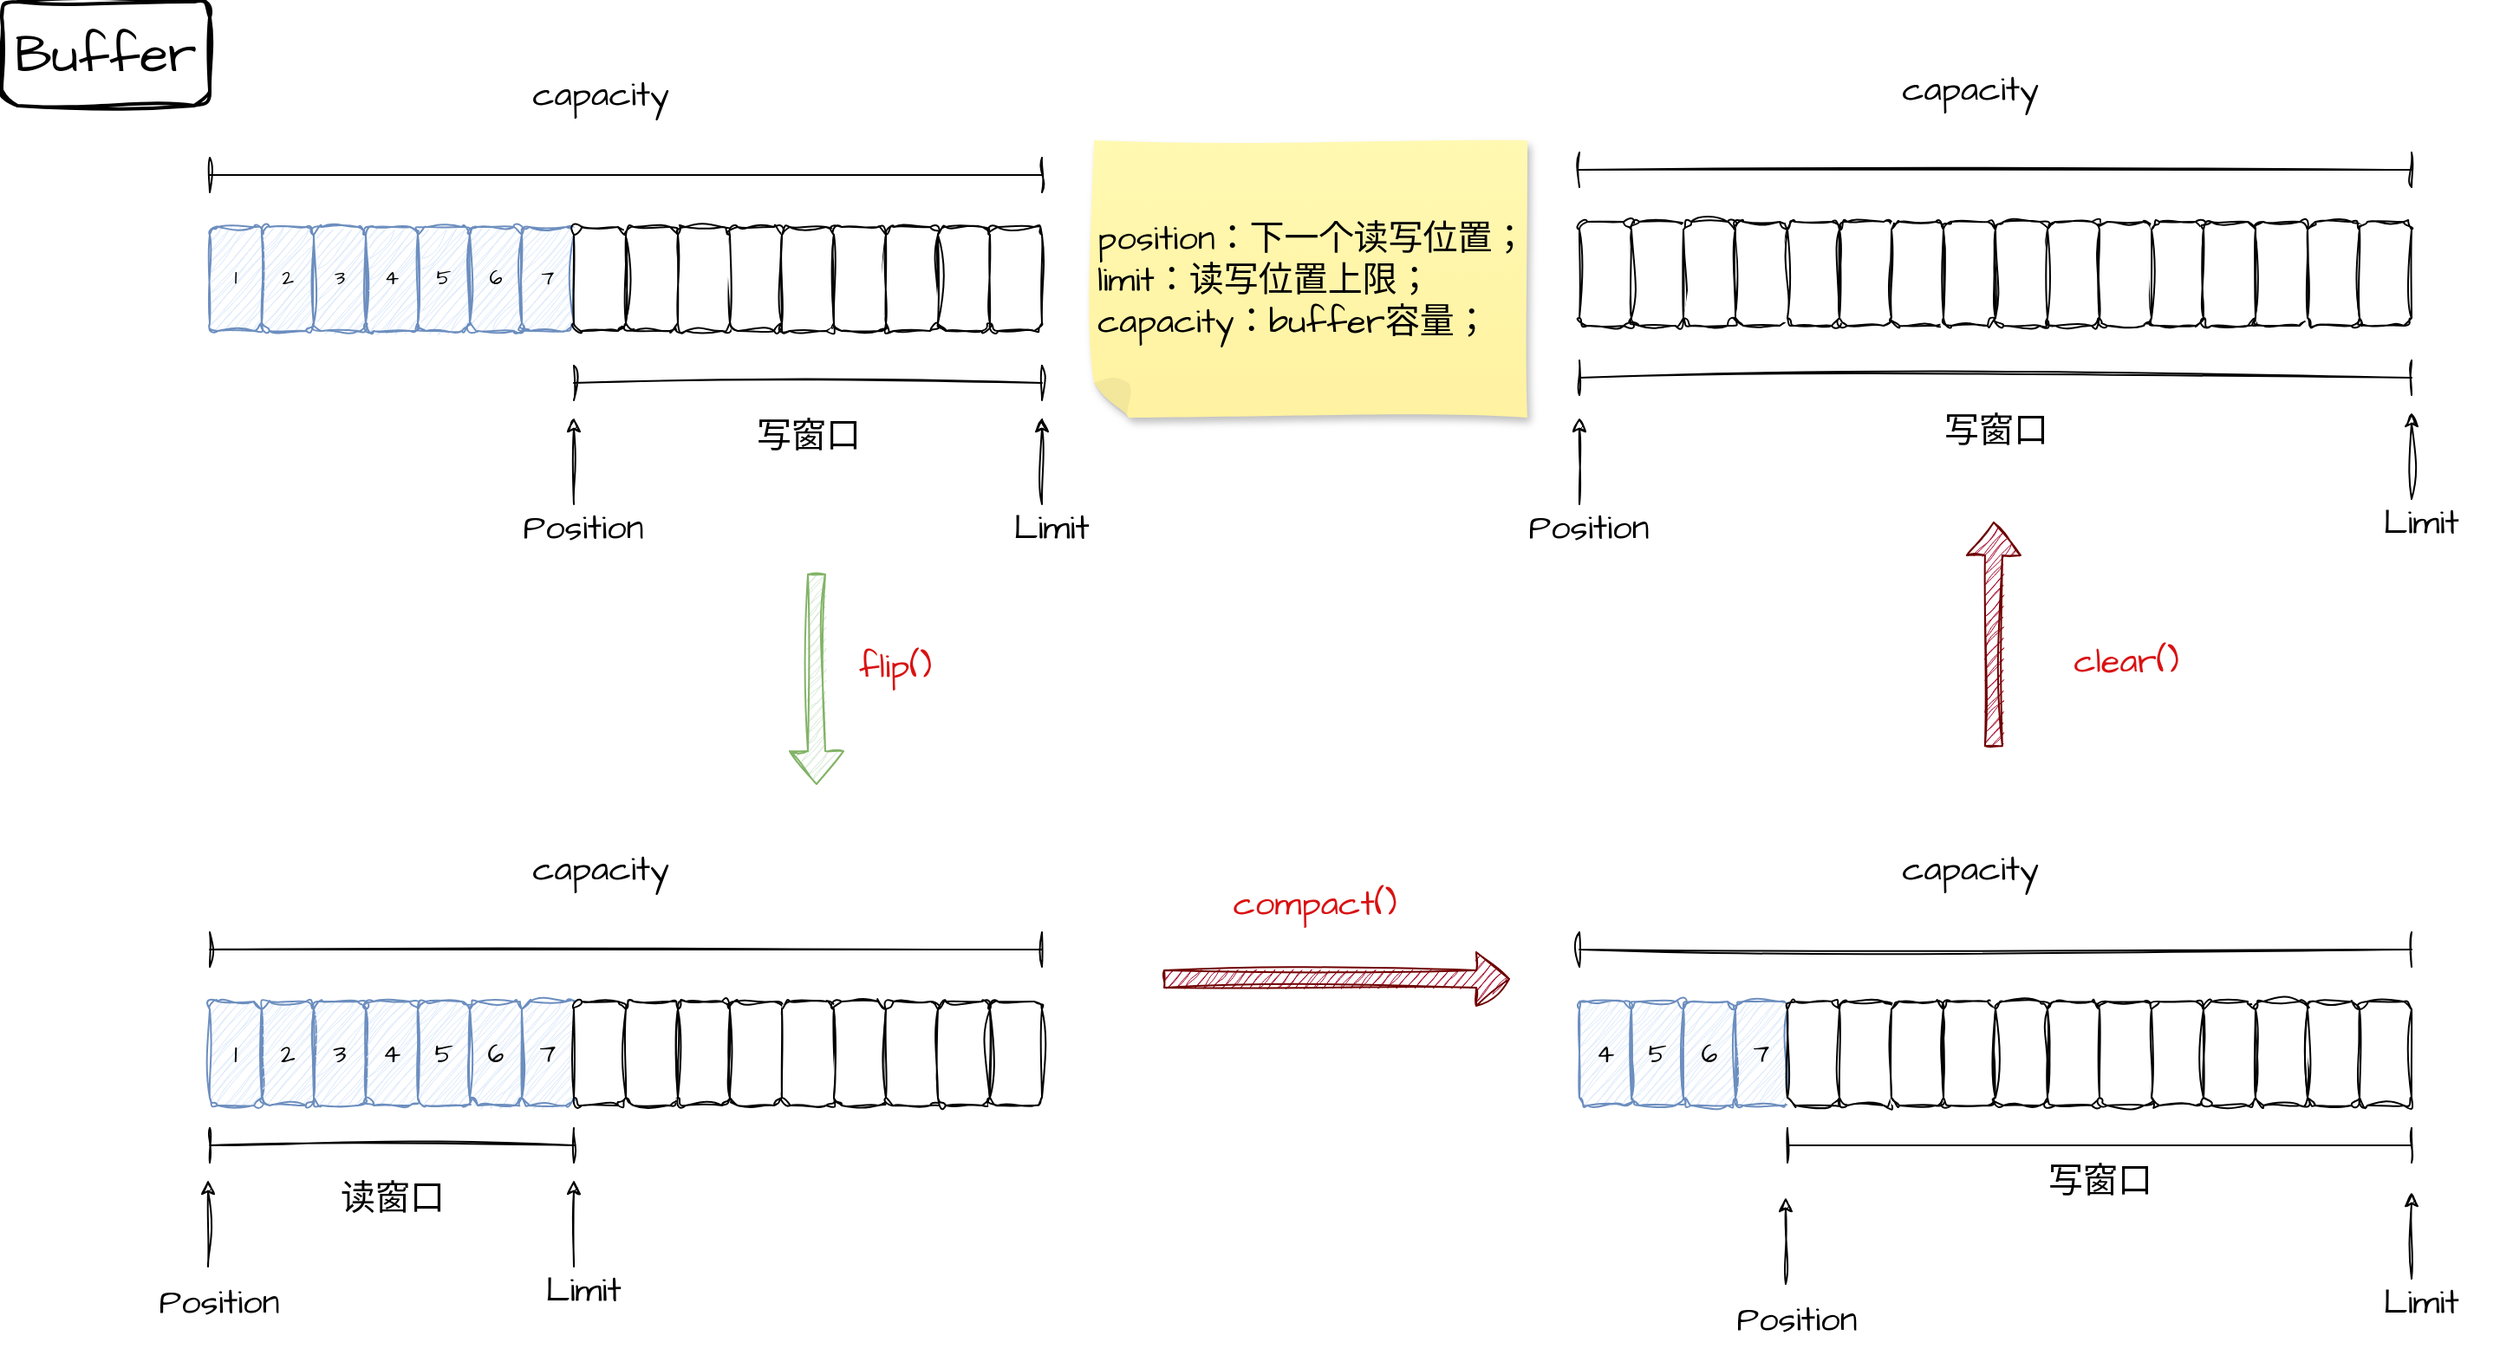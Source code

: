 <mxfile version="27.0.6">
  <diagram name="NIO" id="hX4jP7OQeTvtpRKGKHou">
    <mxGraphModel dx="1553" dy="812" grid="1" gridSize="10" guides="1" tooltips="1" connect="1" arrows="1" fold="1" page="1" pageScale="1" pageWidth="827" pageHeight="1169" math="0" shadow="0">
      <root>
        <mxCell id="0" />
        <mxCell id="1" parent="0" />
        <mxCell id="yHCWqc4DaBY5xj_Iv7wU-91" value="" style="group;fontSize=15;" vertex="1" connectable="0" parent="1">
          <mxGeometry x="90" y="490" width="520" height="290" as="geometry" />
        </mxCell>
        <mxCell id="yHCWqc4DaBY5xj_Iv7wU-63" value="" style="group" vertex="1" connectable="0" parent="yHCWqc4DaBY5xj_Iv7wU-91">
          <mxGeometry x="40" width="480" height="157" as="geometry" />
        </mxCell>
        <mxCell id="yHCWqc4DaBY5xj_Iv7wU-64" value="1" style="rounded=1;whiteSpace=wrap;html=1;sketch=1;hachureGap=4;jiggle=2;curveFitting=1;fontFamily=Architects Daughter;fontSource=https%3A%2F%2Ffonts.googleapis.com%2Fcss%3Ffamily%3DArchitects%2BDaughter;fillColor=#dae8fc;strokeColor=#6c8ebf;fontSize=15;" vertex="1" parent="yHCWqc4DaBY5xj_Iv7wU-63">
          <mxGeometry y="97" width="30" height="60" as="geometry" />
        </mxCell>
        <mxCell id="yHCWqc4DaBY5xj_Iv7wU-65" value="2" style="rounded=1;whiteSpace=wrap;html=1;sketch=1;hachureGap=4;jiggle=2;curveFitting=1;fontFamily=Architects Daughter;fontSource=https%3A%2F%2Ffonts.googleapis.com%2Fcss%3Ffamily%3DArchitects%2BDaughter;fillColor=#dae8fc;strokeColor=#6c8ebf;fontSize=15;" vertex="1" parent="yHCWqc4DaBY5xj_Iv7wU-63">
          <mxGeometry x="30" y="97" width="30" height="60" as="geometry" />
        </mxCell>
        <mxCell id="yHCWqc4DaBY5xj_Iv7wU-66" value="3" style="rounded=1;whiteSpace=wrap;html=1;sketch=1;hachureGap=4;jiggle=2;curveFitting=1;fontFamily=Architects Daughter;fontSource=https%3A%2F%2Ffonts.googleapis.com%2Fcss%3Ffamily%3DArchitects%2BDaughter;fillColor=#dae8fc;strokeColor=#6c8ebf;fontSize=15;" vertex="1" parent="yHCWqc4DaBY5xj_Iv7wU-63">
          <mxGeometry x="60" y="97" width="30" height="60" as="geometry" />
        </mxCell>
        <mxCell id="yHCWqc4DaBY5xj_Iv7wU-67" value="4" style="rounded=1;whiteSpace=wrap;html=1;sketch=1;hachureGap=4;jiggle=2;curveFitting=1;fontFamily=Architects Daughter;fontSource=https%3A%2F%2Ffonts.googleapis.com%2Fcss%3Ffamily%3DArchitects%2BDaughter;fillColor=#dae8fc;strokeColor=#6c8ebf;fontSize=15;" vertex="1" parent="yHCWqc4DaBY5xj_Iv7wU-63">
          <mxGeometry x="90" y="97" width="30" height="60" as="geometry" />
        </mxCell>
        <mxCell id="yHCWqc4DaBY5xj_Iv7wU-68" value="5" style="rounded=1;whiteSpace=wrap;html=1;sketch=1;hachureGap=4;jiggle=2;curveFitting=1;fontFamily=Architects Daughter;fontSource=https%3A%2F%2Ffonts.googleapis.com%2Fcss%3Ffamily%3DArchitects%2BDaughter;fillColor=#dae8fc;strokeColor=#6c8ebf;fontSize=15;" vertex="1" parent="yHCWqc4DaBY5xj_Iv7wU-63">
          <mxGeometry x="120" y="97" width="30" height="60" as="geometry" />
        </mxCell>
        <mxCell id="yHCWqc4DaBY5xj_Iv7wU-69" value="6" style="rounded=1;whiteSpace=wrap;html=1;sketch=1;hachureGap=4;jiggle=2;curveFitting=1;fontFamily=Architects Daughter;fontSource=https%3A%2F%2Ffonts.googleapis.com%2Fcss%3Ffamily%3DArchitects%2BDaughter;fillColor=#dae8fc;strokeColor=#6c8ebf;fontSize=15;" vertex="1" parent="yHCWqc4DaBY5xj_Iv7wU-63">
          <mxGeometry x="150" y="97" width="30" height="60" as="geometry" />
        </mxCell>
        <mxCell id="yHCWqc4DaBY5xj_Iv7wU-70" value="7" style="rounded=1;whiteSpace=wrap;html=1;sketch=1;hachureGap=4;jiggle=2;curveFitting=1;fontFamily=Architects Daughter;fontSource=https%3A%2F%2Ffonts.googleapis.com%2Fcss%3Ffamily%3DArchitects%2BDaughter;fillColor=#dae8fc;strokeColor=#6c8ebf;fontSize=15;" vertex="1" parent="yHCWqc4DaBY5xj_Iv7wU-63">
          <mxGeometry x="180" y="97" width="30" height="60" as="geometry" />
        </mxCell>
        <mxCell id="yHCWqc4DaBY5xj_Iv7wU-71" value="" style="rounded=1;whiteSpace=wrap;html=1;sketch=1;hachureGap=4;jiggle=2;curveFitting=1;fontFamily=Architects Daughter;fontSource=https%3A%2F%2Ffonts.googleapis.com%2Fcss%3Ffamily%3DArchitects%2BDaughter;fontSize=15;" vertex="1" parent="yHCWqc4DaBY5xj_Iv7wU-63">
          <mxGeometry x="210" y="97" width="30" height="60" as="geometry" />
        </mxCell>
        <mxCell id="yHCWqc4DaBY5xj_Iv7wU-72" value="" style="rounded=1;whiteSpace=wrap;html=1;sketch=1;hachureGap=4;jiggle=2;curveFitting=1;fontFamily=Architects Daughter;fontSource=https%3A%2F%2Ffonts.googleapis.com%2Fcss%3Ffamily%3DArchitects%2BDaughter;fontSize=15;" vertex="1" parent="yHCWqc4DaBY5xj_Iv7wU-63">
          <mxGeometry x="240" y="97" width="30" height="60" as="geometry" />
        </mxCell>
        <mxCell id="yHCWqc4DaBY5xj_Iv7wU-73" value="" style="rounded=1;whiteSpace=wrap;html=1;sketch=1;hachureGap=4;jiggle=2;curveFitting=1;fontFamily=Architects Daughter;fontSource=https%3A%2F%2Ffonts.googleapis.com%2Fcss%3Ffamily%3DArchitects%2BDaughter;fontSize=15;" vertex="1" parent="yHCWqc4DaBY5xj_Iv7wU-63">
          <mxGeometry x="270" y="97" width="30" height="60" as="geometry" />
        </mxCell>
        <mxCell id="yHCWqc4DaBY5xj_Iv7wU-74" value="" style="rounded=1;whiteSpace=wrap;html=1;sketch=1;hachureGap=4;jiggle=2;curveFitting=1;fontFamily=Architects Daughter;fontSource=https%3A%2F%2Ffonts.googleapis.com%2Fcss%3Ffamily%3DArchitects%2BDaughter;fontSize=15;" vertex="1" parent="yHCWqc4DaBY5xj_Iv7wU-63">
          <mxGeometry x="300" y="97" width="30" height="60" as="geometry" />
        </mxCell>
        <mxCell id="yHCWqc4DaBY5xj_Iv7wU-75" value="" style="rounded=1;whiteSpace=wrap;html=1;sketch=1;hachureGap=4;jiggle=2;curveFitting=1;fontFamily=Architects Daughter;fontSource=https%3A%2F%2Ffonts.googleapis.com%2Fcss%3Ffamily%3DArchitects%2BDaughter;fontSize=15;" vertex="1" parent="yHCWqc4DaBY5xj_Iv7wU-63">
          <mxGeometry x="330" y="97" width="30" height="60" as="geometry" />
        </mxCell>
        <mxCell id="yHCWqc4DaBY5xj_Iv7wU-76" value="" style="rounded=1;whiteSpace=wrap;html=1;sketch=1;hachureGap=4;jiggle=2;curveFitting=1;fontFamily=Architects Daughter;fontSource=https%3A%2F%2Ffonts.googleapis.com%2Fcss%3Ffamily%3DArchitects%2BDaughter;fontSize=15;" vertex="1" parent="yHCWqc4DaBY5xj_Iv7wU-63">
          <mxGeometry x="360" y="97" width="30" height="60" as="geometry" />
        </mxCell>
        <mxCell id="yHCWqc4DaBY5xj_Iv7wU-77" value="" style="rounded=1;whiteSpace=wrap;html=1;sketch=1;hachureGap=4;jiggle=2;curveFitting=1;fontFamily=Architects Daughter;fontSource=https%3A%2F%2Ffonts.googleapis.com%2Fcss%3Ffamily%3DArchitects%2BDaughter;fontSize=15;" vertex="1" parent="yHCWqc4DaBY5xj_Iv7wU-63">
          <mxGeometry x="390" y="97" width="30" height="60" as="geometry" />
        </mxCell>
        <mxCell id="yHCWqc4DaBY5xj_Iv7wU-78" value="" style="rounded=1;whiteSpace=wrap;html=1;sketch=1;hachureGap=4;jiggle=2;curveFitting=1;fontFamily=Architects Daughter;fontSource=https%3A%2F%2Ffonts.googleapis.com%2Fcss%3Ffamily%3DArchitects%2BDaughter;fontSize=15;" vertex="1" parent="yHCWqc4DaBY5xj_Iv7wU-63">
          <mxGeometry x="420" y="97" width="30" height="60" as="geometry" />
        </mxCell>
        <mxCell id="yHCWqc4DaBY5xj_Iv7wU-79" value="" style="rounded=1;whiteSpace=wrap;html=1;sketch=1;hachureGap=4;jiggle=2;curveFitting=1;fontFamily=Architects Daughter;fontSource=https%3A%2F%2Ffonts.googleapis.com%2Fcss%3Ffamily%3DArchitects%2BDaughter;fontSize=15;" vertex="1" parent="yHCWqc4DaBY5xj_Iv7wU-63">
          <mxGeometry x="450" y="97" width="30" height="60" as="geometry" />
        </mxCell>
        <mxCell id="yHCWqc4DaBY5xj_Iv7wU-80" value="" style="shape=crossbar;whiteSpace=wrap;html=1;rounded=1;sketch=1;hachureGap=4;jiggle=2;curveFitting=1;fontFamily=Architects Daughter;fontSource=https%3A%2F%2Ffonts.googleapis.com%2Fcss%3Ffamily%3DArchitects%2BDaughter;" vertex="1" parent="yHCWqc4DaBY5xj_Iv7wU-63">
          <mxGeometry y="57" width="480" height="20" as="geometry" />
        </mxCell>
        <mxCell id="yHCWqc4DaBY5xj_Iv7wU-81" value="capacity" style="text;html=1;align=center;verticalAlign=middle;resizable=0;points=[];autosize=1;strokeColor=none;fillColor=none;fontFamily=Architects Daughter;fontSource=https%3A%2F%2Ffonts.googleapis.com%2Fcss%3Ffamily%3DArchitects%2BDaughter;fontSize=20;" vertex="1" parent="yHCWqc4DaBY5xj_Iv7wU-63">
          <mxGeometry x="175" width="100" height="40" as="geometry" />
        </mxCell>
        <mxCell id="yHCWqc4DaBY5xj_Iv7wU-82" value="" style="shape=crossbar;whiteSpace=wrap;html=1;rounded=1;sketch=1;hachureGap=4;jiggle=2;curveFitting=1;fontFamily=Architects Daughter;fontSource=https%3A%2F%2Ffonts.googleapis.com%2Fcss%3Ffamily%3DArchitects%2BDaughter;" vertex="1" parent="yHCWqc4DaBY5xj_Iv7wU-91">
          <mxGeometry x="40" y="170" width="210" height="20" as="geometry" />
        </mxCell>
        <mxCell id="yHCWqc4DaBY5xj_Iv7wU-83" value="读窗口" style="text;html=1;align=center;verticalAlign=middle;resizable=0;points=[];autosize=1;strokeColor=none;fillColor=none;fontFamily=Architects Daughter;fontSource=https%3A%2F%2Ffonts.googleapis.com%2Fcss%3Ffamily%3DArchitects%2BDaughter;fontSize=20;" vertex="1" parent="yHCWqc4DaBY5xj_Iv7wU-91">
          <mxGeometry x="105" y="190" width="80" height="40" as="geometry" />
        </mxCell>
        <mxCell id="yHCWqc4DaBY5xj_Iv7wU-87" value="" style="group;fontSize=20;" vertex="1" connectable="0" parent="yHCWqc4DaBY5xj_Iv7wU-91">
          <mxGeometry x="210" y="200" width="90" height="83" as="geometry" />
        </mxCell>
        <mxCell id="yHCWqc4DaBY5xj_Iv7wU-90" value="" style="group" vertex="1" connectable="0" parent="yHCWqc4DaBY5xj_Iv7wU-87">
          <mxGeometry x="10" width="70" height="83" as="geometry" />
        </mxCell>
        <mxCell id="yHCWqc4DaBY5xj_Iv7wU-88" value="" style="edgeStyle=none;orthogonalLoop=1;jettySize=auto;html=1;rounded=0;sketch=1;hachureGap=4;jiggle=2;curveFitting=1;fontFamily=Architects Daughter;fontSource=https%3A%2F%2Ffonts.googleapis.com%2Fcss%3Ffamily%3DArchitects%2BDaughter;" edge="1" parent="yHCWqc4DaBY5xj_Iv7wU-90">
          <mxGeometry width="80" relative="1" as="geometry">
            <mxPoint x="30" y="50" as="sourcePoint" />
            <mxPoint x="30" as="targetPoint" />
            <Array as="points" />
          </mxGeometry>
        </mxCell>
        <mxCell id="yHCWqc4DaBY5xj_Iv7wU-89" value="Limit" style="text;html=1;align=center;verticalAlign=middle;resizable=0;points=[];autosize=1;strokeColor=none;fillColor=none;fontFamily=Architects Daughter;fontSource=https%3A%2F%2Ffonts.googleapis.com%2Fcss%3Ffamily%3DArchitects%2BDaughter;fontSize=20;" vertex="1" parent="yHCWqc4DaBY5xj_Iv7wU-90">
          <mxGeometry y="43" width="70" height="40" as="geometry" />
        </mxCell>
        <mxCell id="yHCWqc4DaBY5xj_Iv7wU-85" value="" style="edgeStyle=none;orthogonalLoop=1;jettySize=auto;html=1;rounded=0;sketch=1;hachureGap=4;jiggle=2;curveFitting=1;fontFamily=Architects Daughter;fontSource=https%3A%2F%2Ffonts.googleapis.com%2Fcss%3Ffamily%3DArchitects%2BDaughter;" edge="1" parent="yHCWqc4DaBY5xj_Iv7wU-91">
          <mxGeometry width="80" relative="1" as="geometry">
            <mxPoint x="39" y="250" as="sourcePoint" />
            <mxPoint x="39" y="200" as="targetPoint" />
            <Array as="points" />
          </mxGeometry>
        </mxCell>
        <mxCell id="yHCWqc4DaBY5xj_Iv7wU-86" value="Position" style="text;html=1;align=center;verticalAlign=middle;resizable=0;points=[];autosize=1;strokeColor=none;fillColor=none;fontFamily=Architects Daughter;fontSource=https%3A%2F%2Ffonts.googleapis.com%2Fcss%3Ffamily%3DArchitects%2BDaughter;fontSize=20;" vertex="1" parent="yHCWqc4DaBY5xj_Iv7wU-91">
          <mxGeometry y="250" width="90" height="40" as="geometry" />
        </mxCell>
        <mxCell id="yHCWqc4DaBY5xj_Iv7wU-92" value="" style="group" vertex="1" connectable="0" parent="1">
          <mxGeometry x="130" y="43" width="530" height="290" as="geometry" />
        </mxCell>
        <mxCell id="yHCWqc4DaBY5xj_Iv7wU-19" value="" style="group" vertex="1" connectable="0" parent="yHCWqc4DaBY5xj_Iv7wU-92">
          <mxGeometry width="480" height="157" as="geometry" />
        </mxCell>
        <mxCell id="yHCWqc4DaBY5xj_Iv7wU-1" value="1" style="rounded=1;whiteSpace=wrap;html=1;sketch=1;hachureGap=4;jiggle=2;curveFitting=1;fontFamily=Architects Daughter;fontSource=https%3A%2F%2Ffonts.googleapis.com%2Fcss%3Ffamily%3DArchitects%2BDaughter;fillColor=#dae8fc;strokeColor=#6c8ebf;" vertex="1" parent="yHCWqc4DaBY5xj_Iv7wU-19">
          <mxGeometry y="97" width="30" height="60" as="geometry" />
        </mxCell>
        <mxCell id="yHCWqc4DaBY5xj_Iv7wU-2" value="2" style="rounded=1;whiteSpace=wrap;html=1;sketch=1;hachureGap=4;jiggle=2;curveFitting=1;fontFamily=Architects Daughter;fontSource=https%3A%2F%2Ffonts.googleapis.com%2Fcss%3Ffamily%3DArchitects%2BDaughter;fillColor=#dae8fc;strokeColor=#6c8ebf;" vertex="1" parent="yHCWqc4DaBY5xj_Iv7wU-19">
          <mxGeometry x="30" y="97" width="30" height="60" as="geometry" />
        </mxCell>
        <mxCell id="yHCWqc4DaBY5xj_Iv7wU-3" value="3" style="rounded=1;whiteSpace=wrap;html=1;sketch=1;hachureGap=4;jiggle=2;curveFitting=1;fontFamily=Architects Daughter;fontSource=https%3A%2F%2Ffonts.googleapis.com%2Fcss%3Ffamily%3DArchitects%2BDaughter;fillColor=#dae8fc;strokeColor=#6c8ebf;" vertex="1" parent="yHCWqc4DaBY5xj_Iv7wU-19">
          <mxGeometry x="60" y="97" width="30" height="60" as="geometry" />
        </mxCell>
        <mxCell id="yHCWqc4DaBY5xj_Iv7wU-4" value="4" style="rounded=1;whiteSpace=wrap;html=1;sketch=1;hachureGap=4;jiggle=2;curveFitting=1;fontFamily=Architects Daughter;fontSource=https%3A%2F%2Ffonts.googleapis.com%2Fcss%3Ffamily%3DArchitects%2BDaughter;fillColor=#dae8fc;strokeColor=#6c8ebf;" vertex="1" parent="yHCWqc4DaBY5xj_Iv7wU-19">
          <mxGeometry x="90" y="97" width="30" height="60" as="geometry" />
        </mxCell>
        <mxCell id="yHCWqc4DaBY5xj_Iv7wU-5" value="5" style="rounded=1;whiteSpace=wrap;html=1;sketch=1;hachureGap=4;jiggle=2;curveFitting=1;fontFamily=Architects Daughter;fontSource=https%3A%2F%2Ffonts.googleapis.com%2Fcss%3Ffamily%3DArchitects%2BDaughter;fillColor=#dae8fc;strokeColor=#6c8ebf;" vertex="1" parent="yHCWqc4DaBY5xj_Iv7wU-19">
          <mxGeometry x="120" y="97" width="30" height="60" as="geometry" />
        </mxCell>
        <mxCell id="yHCWqc4DaBY5xj_Iv7wU-6" value="6" style="rounded=1;whiteSpace=wrap;html=1;sketch=1;hachureGap=4;jiggle=2;curveFitting=1;fontFamily=Architects Daughter;fontSource=https%3A%2F%2Ffonts.googleapis.com%2Fcss%3Ffamily%3DArchitects%2BDaughter;fillColor=#dae8fc;strokeColor=#6c8ebf;" vertex="1" parent="yHCWqc4DaBY5xj_Iv7wU-19">
          <mxGeometry x="150" y="97" width="30" height="60" as="geometry" />
        </mxCell>
        <mxCell id="yHCWqc4DaBY5xj_Iv7wU-7" value="7" style="rounded=1;whiteSpace=wrap;html=1;sketch=1;hachureGap=4;jiggle=2;curveFitting=1;fontFamily=Architects Daughter;fontSource=https%3A%2F%2Ffonts.googleapis.com%2Fcss%3Ffamily%3DArchitects%2BDaughter;fillColor=#dae8fc;strokeColor=#6c8ebf;" vertex="1" parent="yHCWqc4DaBY5xj_Iv7wU-19">
          <mxGeometry x="180" y="97" width="30" height="60" as="geometry" />
        </mxCell>
        <mxCell id="yHCWqc4DaBY5xj_Iv7wU-8" value="" style="rounded=1;whiteSpace=wrap;html=1;sketch=1;hachureGap=4;jiggle=2;curveFitting=1;fontFamily=Architects Daughter;fontSource=https%3A%2F%2Ffonts.googleapis.com%2Fcss%3Ffamily%3DArchitects%2BDaughter;" vertex="1" parent="yHCWqc4DaBY5xj_Iv7wU-19">
          <mxGeometry x="210" y="97" width="30" height="60" as="geometry" />
        </mxCell>
        <mxCell id="yHCWqc4DaBY5xj_Iv7wU-9" value="" style="rounded=1;whiteSpace=wrap;html=1;sketch=1;hachureGap=4;jiggle=2;curveFitting=1;fontFamily=Architects Daughter;fontSource=https%3A%2F%2Ffonts.googleapis.com%2Fcss%3Ffamily%3DArchitects%2BDaughter;" vertex="1" parent="yHCWqc4DaBY5xj_Iv7wU-19">
          <mxGeometry x="240" y="97" width="30" height="60" as="geometry" />
        </mxCell>
        <mxCell id="yHCWqc4DaBY5xj_Iv7wU-10" value="" style="rounded=1;whiteSpace=wrap;html=1;sketch=1;hachureGap=4;jiggle=2;curveFitting=1;fontFamily=Architects Daughter;fontSource=https%3A%2F%2Ffonts.googleapis.com%2Fcss%3Ffamily%3DArchitects%2BDaughter;" vertex="1" parent="yHCWqc4DaBY5xj_Iv7wU-19">
          <mxGeometry x="270" y="97" width="30" height="60" as="geometry" />
        </mxCell>
        <mxCell id="yHCWqc4DaBY5xj_Iv7wU-11" value="" style="rounded=1;whiteSpace=wrap;html=1;sketch=1;hachureGap=4;jiggle=2;curveFitting=1;fontFamily=Architects Daughter;fontSource=https%3A%2F%2Ffonts.googleapis.com%2Fcss%3Ffamily%3DArchitects%2BDaughter;" vertex="1" parent="yHCWqc4DaBY5xj_Iv7wU-19">
          <mxGeometry x="300" y="97" width="30" height="60" as="geometry" />
        </mxCell>
        <mxCell id="yHCWqc4DaBY5xj_Iv7wU-12" value="" style="rounded=1;whiteSpace=wrap;html=1;sketch=1;hachureGap=4;jiggle=2;curveFitting=1;fontFamily=Architects Daughter;fontSource=https%3A%2F%2Ffonts.googleapis.com%2Fcss%3Ffamily%3DArchitects%2BDaughter;" vertex="1" parent="yHCWqc4DaBY5xj_Iv7wU-19">
          <mxGeometry x="330" y="97" width="30" height="60" as="geometry" />
        </mxCell>
        <mxCell id="yHCWqc4DaBY5xj_Iv7wU-13" value="" style="rounded=1;whiteSpace=wrap;html=1;sketch=1;hachureGap=4;jiggle=2;curveFitting=1;fontFamily=Architects Daughter;fontSource=https%3A%2F%2Ffonts.googleapis.com%2Fcss%3Ffamily%3DArchitects%2BDaughter;" vertex="1" parent="yHCWqc4DaBY5xj_Iv7wU-19">
          <mxGeometry x="360" y="97" width="30" height="60" as="geometry" />
        </mxCell>
        <mxCell id="yHCWqc4DaBY5xj_Iv7wU-14" value="" style="rounded=1;whiteSpace=wrap;html=1;sketch=1;hachureGap=4;jiggle=2;curveFitting=1;fontFamily=Architects Daughter;fontSource=https%3A%2F%2Ffonts.googleapis.com%2Fcss%3Ffamily%3DArchitects%2BDaughter;" vertex="1" parent="yHCWqc4DaBY5xj_Iv7wU-19">
          <mxGeometry x="390" y="97" width="30" height="60" as="geometry" />
        </mxCell>
        <mxCell id="yHCWqc4DaBY5xj_Iv7wU-15" value="" style="rounded=1;whiteSpace=wrap;html=1;sketch=1;hachureGap=4;jiggle=2;curveFitting=1;fontFamily=Architects Daughter;fontSource=https%3A%2F%2Ffonts.googleapis.com%2Fcss%3Ffamily%3DArchitects%2BDaughter;" vertex="1" parent="yHCWqc4DaBY5xj_Iv7wU-19">
          <mxGeometry x="420" y="97" width="30" height="60" as="geometry" />
        </mxCell>
        <mxCell id="yHCWqc4DaBY5xj_Iv7wU-16" value="" style="rounded=1;whiteSpace=wrap;html=1;sketch=1;hachureGap=4;jiggle=2;curveFitting=1;fontFamily=Architects Daughter;fontSource=https%3A%2F%2Ffonts.googleapis.com%2Fcss%3Ffamily%3DArchitects%2BDaughter;" vertex="1" parent="yHCWqc4DaBY5xj_Iv7wU-19">
          <mxGeometry x="450" y="97" width="30" height="60" as="geometry" />
        </mxCell>
        <mxCell id="yHCWqc4DaBY5xj_Iv7wU-17" value="" style="shape=crossbar;whiteSpace=wrap;html=1;rounded=1;sketch=1;hachureGap=4;jiggle=2;curveFitting=1;fontFamily=Architects Daughter;fontSource=https%3A%2F%2Ffonts.googleapis.com%2Fcss%3Ffamily%3DArchitects%2BDaughter;" vertex="1" parent="yHCWqc4DaBY5xj_Iv7wU-19">
          <mxGeometry y="57" width="480" height="20" as="geometry" />
        </mxCell>
        <mxCell id="yHCWqc4DaBY5xj_Iv7wU-18" value="capacity" style="text;html=1;align=center;verticalAlign=middle;resizable=0;points=[];autosize=1;strokeColor=none;fillColor=none;fontFamily=Architects Daughter;fontSource=https%3A%2F%2Ffonts.googleapis.com%2Fcss%3Ffamily%3DArchitects%2BDaughter;fontSize=20;" vertex="1" parent="yHCWqc4DaBY5xj_Iv7wU-19">
          <mxGeometry x="175" width="100" height="40" as="geometry" />
        </mxCell>
        <mxCell id="yHCWqc4DaBY5xj_Iv7wU-20" value="" style="shape=crossbar;whiteSpace=wrap;html=1;rounded=1;sketch=1;hachureGap=4;jiggle=2;curveFitting=1;fontFamily=Architects Daughter;fontSource=https%3A%2F%2Ffonts.googleapis.com%2Fcss%3Ffamily%3DArchitects%2BDaughter;" vertex="1" parent="yHCWqc4DaBY5xj_Iv7wU-92">
          <mxGeometry x="210" y="177" width="270" height="20" as="geometry" />
        </mxCell>
        <mxCell id="yHCWqc4DaBY5xj_Iv7wU-21" value="写窗口" style="text;html=1;align=center;verticalAlign=middle;resizable=0;points=[];autosize=1;strokeColor=none;fillColor=none;fontFamily=Architects Daughter;fontSource=https%3A%2F%2Ffonts.googleapis.com%2Fcss%3Ffamily%3DArchitects%2BDaughter;fontSize=20;" vertex="1" parent="yHCWqc4DaBY5xj_Iv7wU-92">
          <mxGeometry x="305" y="197" width="80" height="40" as="geometry" />
        </mxCell>
        <mxCell id="yHCWqc4DaBY5xj_Iv7wU-59" value="" style="group" vertex="1" connectable="0" parent="yHCWqc4DaBY5xj_Iv7wU-92">
          <mxGeometry x="170" y="207" width="90" height="83" as="geometry" />
        </mxCell>
        <mxCell id="yHCWqc4DaBY5xj_Iv7wU-57" value="" style="edgeStyle=none;orthogonalLoop=1;jettySize=auto;html=1;rounded=0;sketch=1;hachureGap=4;jiggle=2;curveFitting=1;fontFamily=Architects Daughter;fontSource=https%3A%2F%2Ffonts.googleapis.com%2Fcss%3Ffamily%3DArchitects%2BDaughter;" edge="1" parent="yHCWqc4DaBY5xj_Iv7wU-59">
          <mxGeometry width="80" relative="1" as="geometry">
            <mxPoint x="40" y="50" as="sourcePoint" />
            <mxPoint x="40" as="targetPoint" />
            <Array as="points" />
          </mxGeometry>
        </mxCell>
        <mxCell id="yHCWqc4DaBY5xj_Iv7wU-58" value="Position" style="text;html=1;align=center;verticalAlign=middle;resizable=0;points=[];autosize=1;strokeColor=none;fillColor=none;fontFamily=Architects Daughter;fontSource=https%3A%2F%2Ffonts.googleapis.com%2Fcss%3Ffamily%3DArchitects%2BDaughter;fontSize=20;" vertex="1" parent="yHCWqc4DaBY5xj_Iv7wU-59">
          <mxGeometry y="43" width="90" height="40" as="geometry" />
        </mxCell>
        <mxCell id="yHCWqc4DaBY5xj_Iv7wU-60" value="" style="group;fontSize=20;" vertex="1" connectable="0" parent="yHCWqc4DaBY5xj_Iv7wU-92">
          <mxGeometry x="440" y="207" width="90" height="83" as="geometry" />
        </mxCell>
        <mxCell id="yHCWqc4DaBY5xj_Iv7wU-61" value="" style="edgeStyle=none;orthogonalLoop=1;jettySize=auto;html=1;rounded=0;sketch=1;hachureGap=4;jiggle=2;curveFitting=1;fontFamily=Architects Daughter;fontSource=https%3A%2F%2Ffonts.googleapis.com%2Fcss%3Ffamily%3DArchitects%2BDaughter;" edge="1" parent="yHCWqc4DaBY5xj_Iv7wU-60">
          <mxGeometry width="80" relative="1" as="geometry">
            <mxPoint x="40" y="50" as="sourcePoint" />
            <mxPoint x="40" as="targetPoint" />
            <Array as="points" />
          </mxGeometry>
        </mxCell>
        <mxCell id="yHCWqc4DaBY5xj_Iv7wU-62" value="Limit" style="text;html=1;align=center;verticalAlign=middle;resizable=0;points=[];autosize=1;strokeColor=none;fillColor=none;fontFamily=Architects Daughter;fontSource=https%3A%2F%2Ffonts.googleapis.com%2Fcss%3Ffamily%3DArchitects%2BDaughter;fontSize=20;" vertex="1" parent="yHCWqc4DaBY5xj_Iv7wU-60">
          <mxGeometry x="10" y="43" width="70" height="40" as="geometry" />
        </mxCell>
        <mxCell id="yHCWqc4DaBY5xj_Iv7wU-96" value="" style="shape=flexArrow;endArrow=classic;html=1;rounded=0;sketch=1;hachureGap=4;jiggle=2;curveFitting=1;fontFamily=Architects Daughter;fontSource=https%3A%2F%2Ffonts.googleapis.com%2Fcss%3Ffamily%3DArchitects%2BDaughter;entryX=1;entryY=0.75;entryDx=0;entryDy=0;fillColor=#d5e8d4;strokeColor=#82b366;" edge="1" parent="1">
          <mxGeometry width="50" height="50" relative="1" as="geometry">
            <mxPoint x="480" y="340" as="sourcePoint" />
            <mxPoint x="480" y="462" as="targetPoint" />
          </mxGeometry>
        </mxCell>
        <mxCell id="yHCWqc4DaBY5xj_Iv7wU-97" value="flip()" style="text;html=1;align=center;verticalAlign=middle;resizable=0;points=[];autosize=1;strokeColor=none;fillColor=none;fontFamily=Architects Daughter;fontSource=https%3A%2F%2Ffonts.googleapis.com%2Fcss%3Ffamily%3DArchitects%2BDaughter;fontSize=20;fontColor=light-dark(#d91212, #ededed);" vertex="1" parent="1">
          <mxGeometry x="490" y="373" width="70" height="40" as="geometry" />
        </mxCell>
        <mxCell id="yHCWqc4DaBY5xj_Iv7wU-129" value="" style="shape=flexArrow;endArrow=classic;html=1;rounded=0;sketch=1;hachureGap=4;jiggle=2;curveFitting=1;fontFamily=Architects Daughter;fontSource=https%3A%2F%2Ffonts.googleapis.com%2Fcss%3Ffamily%3DArchitects%2BDaughter;fillColor=#a20025;strokeColor=#6F0000;" edge="1" parent="1">
          <mxGeometry width="50" height="50" relative="1" as="geometry">
            <mxPoint x="680" y="574" as="sourcePoint" />
            <mxPoint x="880" y="574" as="targetPoint" />
          </mxGeometry>
        </mxCell>
        <mxCell id="yHCWqc4DaBY5xj_Iv7wU-130" value="compact()" style="text;html=1;align=center;verticalAlign=middle;resizable=0;points=[];autosize=1;strokeColor=none;fillColor=none;fontFamily=Architects Daughter;fontSource=https%3A%2F%2Ffonts.googleapis.com%2Fcss%3Ffamily%3DArchitects%2BDaughter;fontSize=20;fontColor=light-dark(#d91112, #ededed);" vertex="1" parent="1">
          <mxGeometry x="707" y="510" width="120" height="40" as="geometry" />
        </mxCell>
        <mxCell id="yHCWqc4DaBY5xj_Iv7wU-151" value="" style="shape=crossbar;whiteSpace=wrap;html=1;rounded=1;sketch=1;hachureGap=4;jiggle=2;curveFitting=1;fontFamily=Architects Daughter;fontSource=https%3A%2F%2Ffonts.googleapis.com%2Fcss%3Ffamily%3DArchitects%2BDaughter;" vertex="1" parent="1">
          <mxGeometry x="1040" y="660" width="360" height="20" as="geometry" />
        </mxCell>
        <mxCell id="yHCWqc4DaBY5xj_Iv7wU-152" value="写窗口" style="text;html=1;align=center;verticalAlign=middle;resizable=0;points=[];autosize=1;strokeColor=none;fillColor=none;fontFamily=Architects Daughter;fontSource=https%3A%2F%2Ffonts.googleapis.com%2Fcss%3Ffamily%3DArchitects%2BDaughter;fontSize=20;" vertex="1" parent="1">
          <mxGeometry x="1180" y="670" width="80" height="40" as="geometry" />
        </mxCell>
        <mxCell id="yHCWqc4DaBY5xj_Iv7wU-133" value="4" style="rounded=1;whiteSpace=wrap;html=1;sketch=1;hachureGap=4;jiggle=2;curveFitting=1;fontFamily=Architects Daughter;fontSource=https%3A%2F%2Ffonts.googleapis.com%2Fcss%3Ffamily%3DArchitects%2BDaughter;fillColor=#dae8fc;strokeColor=#6c8ebf;fontSize=15;" vertex="1" parent="1">
          <mxGeometry x="920" y="587" width="30" height="60" as="geometry" />
        </mxCell>
        <mxCell id="yHCWqc4DaBY5xj_Iv7wU-134" value="5" style="rounded=1;whiteSpace=wrap;html=1;sketch=1;hachureGap=4;jiggle=2;curveFitting=1;fontFamily=Architects Daughter;fontSource=https%3A%2F%2Ffonts.googleapis.com%2Fcss%3Ffamily%3DArchitects%2BDaughter;fillColor=#dae8fc;strokeColor=#6c8ebf;fontSize=15;" vertex="1" parent="1">
          <mxGeometry x="950" y="587" width="30" height="60" as="geometry" />
        </mxCell>
        <mxCell id="yHCWqc4DaBY5xj_Iv7wU-135" value="6" style="rounded=1;whiteSpace=wrap;html=1;sketch=1;hachureGap=4;jiggle=2;curveFitting=1;fontFamily=Architects Daughter;fontSource=https%3A%2F%2Ffonts.googleapis.com%2Fcss%3Ffamily%3DArchitects%2BDaughter;fillColor=#dae8fc;strokeColor=#6c8ebf;fontSize=15;" vertex="1" parent="1">
          <mxGeometry x="980" y="587" width="30" height="60" as="geometry" />
        </mxCell>
        <mxCell id="yHCWqc4DaBY5xj_Iv7wU-136" value="7" style="rounded=1;whiteSpace=wrap;html=1;sketch=1;hachureGap=4;jiggle=2;curveFitting=1;fontFamily=Architects Daughter;fontSource=https%3A%2F%2Ffonts.googleapis.com%2Fcss%3Ffamily%3DArchitects%2BDaughter;fillColor=#dae8fc;strokeColor=#6c8ebf;fontSize=15;" vertex="1" parent="1">
          <mxGeometry x="1010" y="587" width="30" height="60" as="geometry" />
        </mxCell>
        <mxCell id="yHCWqc4DaBY5xj_Iv7wU-137" value="" style="rounded=1;whiteSpace=wrap;html=1;sketch=1;hachureGap=4;jiggle=2;curveFitting=1;fontFamily=Architects Daughter;fontSource=https%3A%2F%2Ffonts.googleapis.com%2Fcss%3Ffamily%3DArchitects%2BDaughter;fontSize=15;" vertex="1" parent="1">
          <mxGeometry x="1040" y="587" width="30" height="60" as="geometry" />
        </mxCell>
        <mxCell id="yHCWqc4DaBY5xj_Iv7wU-138" value="" style="rounded=1;whiteSpace=wrap;html=1;sketch=1;hachureGap=4;jiggle=2;curveFitting=1;fontFamily=Architects Daughter;fontSource=https%3A%2F%2Ffonts.googleapis.com%2Fcss%3Ffamily%3DArchitects%2BDaughter;fontSize=15;" vertex="1" parent="1">
          <mxGeometry x="1070" y="587" width="30" height="60" as="geometry" />
        </mxCell>
        <mxCell id="yHCWqc4DaBY5xj_Iv7wU-139" value="" style="rounded=1;whiteSpace=wrap;html=1;sketch=1;hachureGap=4;jiggle=2;curveFitting=1;fontFamily=Architects Daughter;fontSource=https%3A%2F%2Ffonts.googleapis.com%2Fcss%3Ffamily%3DArchitects%2BDaughter;fontSize=15;" vertex="1" parent="1">
          <mxGeometry x="1100" y="587" width="30" height="60" as="geometry" />
        </mxCell>
        <mxCell id="yHCWqc4DaBY5xj_Iv7wU-140" value="" style="rounded=1;whiteSpace=wrap;html=1;sketch=1;hachureGap=4;jiggle=2;curveFitting=1;fontFamily=Architects Daughter;fontSource=https%3A%2F%2Ffonts.googleapis.com%2Fcss%3Ffamily%3DArchitects%2BDaughter;fontSize=15;" vertex="1" parent="1">
          <mxGeometry x="1130" y="587" width="30" height="60" as="geometry" />
        </mxCell>
        <mxCell id="yHCWqc4DaBY5xj_Iv7wU-141" value="" style="rounded=1;whiteSpace=wrap;html=1;sketch=1;hachureGap=4;jiggle=2;curveFitting=1;fontFamily=Architects Daughter;fontSource=https%3A%2F%2Ffonts.googleapis.com%2Fcss%3Ffamily%3DArchitects%2BDaughter;fontSize=15;" vertex="1" parent="1">
          <mxGeometry x="1160" y="587" width="30" height="60" as="geometry" />
        </mxCell>
        <mxCell id="yHCWqc4DaBY5xj_Iv7wU-142" value="" style="rounded=1;whiteSpace=wrap;html=1;sketch=1;hachureGap=4;jiggle=2;curveFitting=1;fontFamily=Architects Daughter;fontSource=https%3A%2F%2Ffonts.googleapis.com%2Fcss%3Ffamily%3DArchitects%2BDaughter;fontSize=15;" vertex="1" parent="1">
          <mxGeometry x="1190" y="587" width="30" height="60" as="geometry" />
        </mxCell>
        <mxCell id="yHCWqc4DaBY5xj_Iv7wU-143" value="" style="rounded=1;whiteSpace=wrap;html=1;sketch=1;hachureGap=4;jiggle=2;curveFitting=1;fontFamily=Architects Daughter;fontSource=https%3A%2F%2Ffonts.googleapis.com%2Fcss%3Ffamily%3DArchitects%2BDaughter;fontSize=15;" vertex="1" parent="1">
          <mxGeometry x="1220" y="587" width="30" height="60" as="geometry" />
        </mxCell>
        <mxCell id="yHCWqc4DaBY5xj_Iv7wU-144" value="" style="rounded=1;whiteSpace=wrap;html=1;sketch=1;hachureGap=4;jiggle=2;curveFitting=1;fontFamily=Architects Daughter;fontSource=https%3A%2F%2Ffonts.googleapis.com%2Fcss%3Ffamily%3DArchitects%2BDaughter;fontSize=15;" vertex="1" parent="1">
          <mxGeometry x="1250" y="587" width="30" height="60" as="geometry" />
        </mxCell>
        <mxCell id="yHCWqc4DaBY5xj_Iv7wU-145" value="" style="rounded=1;whiteSpace=wrap;html=1;sketch=1;hachureGap=4;jiggle=2;curveFitting=1;fontFamily=Architects Daughter;fontSource=https%3A%2F%2Ffonts.googleapis.com%2Fcss%3Ffamily%3DArchitects%2BDaughter;fontSize=15;" vertex="1" parent="1">
          <mxGeometry x="1280" y="587" width="30" height="60" as="geometry" />
        </mxCell>
        <mxCell id="yHCWqc4DaBY5xj_Iv7wU-146" value="" style="rounded=1;whiteSpace=wrap;html=1;sketch=1;hachureGap=4;jiggle=2;curveFitting=1;fontFamily=Architects Daughter;fontSource=https%3A%2F%2Ffonts.googleapis.com%2Fcss%3Ffamily%3DArchitects%2BDaughter;fontSize=15;" vertex="1" parent="1">
          <mxGeometry x="1310" y="587" width="30" height="60" as="geometry" />
        </mxCell>
        <mxCell id="yHCWqc4DaBY5xj_Iv7wU-147" value="" style="rounded=1;whiteSpace=wrap;html=1;sketch=1;hachureGap=4;jiggle=2;curveFitting=1;fontFamily=Architects Daughter;fontSource=https%3A%2F%2Ffonts.googleapis.com%2Fcss%3Ffamily%3DArchitects%2BDaughter;fontSize=15;" vertex="1" parent="1">
          <mxGeometry x="1340" y="587" width="30" height="60" as="geometry" />
        </mxCell>
        <mxCell id="yHCWqc4DaBY5xj_Iv7wU-148" value="" style="rounded=1;whiteSpace=wrap;html=1;sketch=1;hachureGap=4;jiggle=2;curveFitting=1;fontFamily=Architects Daughter;fontSource=https%3A%2F%2Ffonts.googleapis.com%2Fcss%3Ffamily%3DArchitects%2BDaughter;fontSize=15;" vertex="1" parent="1">
          <mxGeometry x="1370" y="587" width="30" height="60" as="geometry" />
        </mxCell>
        <mxCell id="yHCWqc4DaBY5xj_Iv7wU-149" value="" style="shape=crossbar;whiteSpace=wrap;html=1;rounded=1;sketch=1;hachureGap=4;jiggle=2;curveFitting=1;fontFamily=Architects Daughter;fontSource=https%3A%2F%2Ffonts.googleapis.com%2Fcss%3Ffamily%3DArchitects%2BDaughter;" vertex="1" parent="1">
          <mxGeometry x="920" y="547" width="480" height="20" as="geometry" />
        </mxCell>
        <mxCell id="yHCWqc4DaBY5xj_Iv7wU-150" value="capacity" style="text;html=1;align=center;verticalAlign=middle;resizable=0;points=[];autosize=1;strokeColor=none;fillColor=none;fontFamily=Architects Daughter;fontSource=https%3A%2F%2Ffonts.googleapis.com%2Fcss%3Ffamily%3DArchitects%2BDaughter;fontSize=20;" vertex="1" parent="1">
          <mxGeometry x="1095" y="490" width="100" height="40" as="geometry" />
        </mxCell>
        <mxCell id="yHCWqc4DaBY5xj_Iv7wU-154" value="" style="group" vertex="1" connectable="0" parent="1">
          <mxGeometry x="1370" y="697" width="70" height="83" as="geometry" />
        </mxCell>
        <mxCell id="yHCWqc4DaBY5xj_Iv7wU-155" value="" style="edgeStyle=none;orthogonalLoop=1;jettySize=auto;html=1;rounded=0;sketch=1;hachureGap=4;jiggle=2;curveFitting=1;fontFamily=Architects Daughter;fontSource=https%3A%2F%2Ffonts.googleapis.com%2Fcss%3Ffamily%3DArchitects%2BDaughter;" edge="1" parent="yHCWqc4DaBY5xj_Iv7wU-154">
          <mxGeometry width="80" relative="1" as="geometry">
            <mxPoint x="30" y="50" as="sourcePoint" />
            <mxPoint x="30" as="targetPoint" />
            <Array as="points" />
          </mxGeometry>
        </mxCell>
        <mxCell id="yHCWqc4DaBY5xj_Iv7wU-156" value="Limit" style="text;html=1;align=center;verticalAlign=middle;resizable=0;points=[];autosize=1;strokeColor=none;fillColor=none;fontFamily=Architects Daughter;fontSource=https%3A%2F%2Ffonts.googleapis.com%2Fcss%3Ffamily%3DArchitects%2BDaughter;fontSize=20;" vertex="1" parent="yHCWqc4DaBY5xj_Iv7wU-154">
          <mxGeometry y="43" width="70" height="40" as="geometry" />
        </mxCell>
        <mxCell id="yHCWqc4DaBY5xj_Iv7wU-161" value="" style="group" vertex="1" connectable="0" parent="1">
          <mxGeometry x="1000" y="700" width="90" height="90" as="geometry" />
        </mxCell>
        <mxCell id="yHCWqc4DaBY5xj_Iv7wU-157" value="" style="edgeStyle=none;orthogonalLoop=1;jettySize=auto;html=1;rounded=0;sketch=1;hachureGap=4;jiggle=2;curveFitting=1;fontFamily=Architects Daughter;fontSource=https%3A%2F%2Ffonts.googleapis.com%2Fcss%3Ffamily%3DArchitects%2BDaughter;" edge="1" parent="yHCWqc4DaBY5xj_Iv7wU-161">
          <mxGeometry width="80" relative="1" as="geometry">
            <mxPoint x="39" y="50" as="sourcePoint" />
            <mxPoint x="39" as="targetPoint" />
            <Array as="points" />
          </mxGeometry>
        </mxCell>
        <mxCell id="yHCWqc4DaBY5xj_Iv7wU-158" value="Position" style="text;html=1;align=center;verticalAlign=middle;resizable=0;points=[];autosize=1;strokeColor=none;fillColor=none;fontFamily=Architects Daughter;fontSource=https%3A%2F%2Ffonts.googleapis.com%2Fcss%3Ffamily%3DArchitects%2BDaughter;fontSize=20;" vertex="1" parent="yHCWqc4DaBY5xj_Iv7wU-161">
          <mxGeometry y="50" width="90" height="40" as="geometry" />
        </mxCell>
        <mxCell id="yHCWqc4DaBY5xj_Iv7wU-163" value="" style="group" vertex="1" connectable="0" parent="1">
          <mxGeometry x="920" y="40" width="480" height="157" as="geometry" />
        </mxCell>
        <mxCell id="yHCWqc4DaBY5xj_Iv7wU-164" value="" style="rounded=1;whiteSpace=wrap;html=1;sketch=1;hachureGap=4;jiggle=2;curveFitting=1;fontFamily=Architects Daughter;fontSource=https%3A%2F%2Ffonts.googleapis.com%2Fcss%3Ffamily%3DArchitects%2BDaughter;" vertex="1" parent="yHCWqc4DaBY5xj_Iv7wU-163">
          <mxGeometry y="97" width="30" height="60" as="geometry" />
        </mxCell>
        <mxCell id="yHCWqc4DaBY5xj_Iv7wU-165" value="" style="rounded=1;whiteSpace=wrap;html=1;sketch=1;hachureGap=4;jiggle=2;curveFitting=1;fontFamily=Architects Daughter;fontSource=https%3A%2F%2Ffonts.googleapis.com%2Fcss%3Ffamily%3DArchitects%2BDaughter;" vertex="1" parent="yHCWqc4DaBY5xj_Iv7wU-163">
          <mxGeometry x="30" y="97" width="30" height="60" as="geometry" />
        </mxCell>
        <mxCell id="yHCWqc4DaBY5xj_Iv7wU-166" value="" style="rounded=1;whiteSpace=wrap;html=1;sketch=1;hachureGap=4;jiggle=2;curveFitting=1;fontFamily=Architects Daughter;fontSource=https%3A%2F%2Ffonts.googleapis.com%2Fcss%3Ffamily%3DArchitects%2BDaughter;" vertex="1" parent="yHCWqc4DaBY5xj_Iv7wU-163">
          <mxGeometry x="60" y="97" width="30" height="60" as="geometry" />
        </mxCell>
        <mxCell id="yHCWqc4DaBY5xj_Iv7wU-167" value="" style="rounded=1;whiteSpace=wrap;html=1;sketch=1;hachureGap=4;jiggle=2;curveFitting=1;fontFamily=Architects Daughter;fontSource=https%3A%2F%2Ffonts.googleapis.com%2Fcss%3Ffamily%3DArchitects%2BDaughter;" vertex="1" parent="yHCWqc4DaBY5xj_Iv7wU-163">
          <mxGeometry x="90" y="97" width="30" height="60" as="geometry" />
        </mxCell>
        <mxCell id="yHCWqc4DaBY5xj_Iv7wU-168" value="" style="rounded=1;whiteSpace=wrap;html=1;sketch=1;hachureGap=4;jiggle=2;curveFitting=1;fontFamily=Architects Daughter;fontSource=https%3A%2F%2Ffonts.googleapis.com%2Fcss%3Ffamily%3DArchitects%2BDaughter;" vertex="1" parent="yHCWqc4DaBY5xj_Iv7wU-163">
          <mxGeometry x="120" y="97" width="30" height="60" as="geometry" />
        </mxCell>
        <mxCell id="yHCWqc4DaBY5xj_Iv7wU-169" value="" style="rounded=1;whiteSpace=wrap;html=1;sketch=1;hachureGap=4;jiggle=2;curveFitting=1;fontFamily=Architects Daughter;fontSource=https%3A%2F%2Ffonts.googleapis.com%2Fcss%3Ffamily%3DArchitects%2BDaughter;" vertex="1" parent="yHCWqc4DaBY5xj_Iv7wU-163">
          <mxGeometry x="150" y="97" width="30" height="60" as="geometry" />
        </mxCell>
        <mxCell id="yHCWqc4DaBY5xj_Iv7wU-170" value="" style="rounded=1;whiteSpace=wrap;html=1;sketch=1;hachureGap=4;jiggle=2;curveFitting=1;fontFamily=Architects Daughter;fontSource=https%3A%2F%2Ffonts.googleapis.com%2Fcss%3Ffamily%3DArchitects%2BDaughter;" vertex="1" parent="yHCWqc4DaBY5xj_Iv7wU-163">
          <mxGeometry x="180" y="97" width="30" height="60" as="geometry" />
        </mxCell>
        <mxCell id="yHCWqc4DaBY5xj_Iv7wU-171" value="" style="rounded=1;whiteSpace=wrap;html=1;sketch=1;hachureGap=4;jiggle=2;curveFitting=1;fontFamily=Architects Daughter;fontSource=https%3A%2F%2Ffonts.googleapis.com%2Fcss%3Ffamily%3DArchitects%2BDaughter;" vertex="1" parent="yHCWqc4DaBY5xj_Iv7wU-163">
          <mxGeometry x="210" y="97" width="30" height="60" as="geometry" />
        </mxCell>
        <mxCell id="yHCWqc4DaBY5xj_Iv7wU-172" value="" style="rounded=1;whiteSpace=wrap;html=1;sketch=1;hachureGap=4;jiggle=2;curveFitting=1;fontFamily=Architects Daughter;fontSource=https%3A%2F%2Ffonts.googleapis.com%2Fcss%3Ffamily%3DArchitects%2BDaughter;" vertex="1" parent="yHCWqc4DaBY5xj_Iv7wU-163">
          <mxGeometry x="240" y="97" width="30" height="60" as="geometry" />
        </mxCell>
        <mxCell id="yHCWqc4DaBY5xj_Iv7wU-173" value="" style="rounded=1;whiteSpace=wrap;html=1;sketch=1;hachureGap=4;jiggle=2;curveFitting=1;fontFamily=Architects Daughter;fontSource=https%3A%2F%2Ffonts.googleapis.com%2Fcss%3Ffamily%3DArchitects%2BDaughter;" vertex="1" parent="yHCWqc4DaBY5xj_Iv7wU-163">
          <mxGeometry x="270" y="97" width="30" height="60" as="geometry" />
        </mxCell>
        <mxCell id="yHCWqc4DaBY5xj_Iv7wU-174" value="" style="rounded=1;whiteSpace=wrap;html=1;sketch=1;hachureGap=4;jiggle=2;curveFitting=1;fontFamily=Architects Daughter;fontSource=https%3A%2F%2Ffonts.googleapis.com%2Fcss%3Ffamily%3DArchitects%2BDaughter;" vertex="1" parent="yHCWqc4DaBY5xj_Iv7wU-163">
          <mxGeometry x="300" y="97" width="30" height="60" as="geometry" />
        </mxCell>
        <mxCell id="yHCWqc4DaBY5xj_Iv7wU-175" value="" style="rounded=1;whiteSpace=wrap;html=1;sketch=1;hachureGap=4;jiggle=2;curveFitting=1;fontFamily=Architects Daughter;fontSource=https%3A%2F%2Ffonts.googleapis.com%2Fcss%3Ffamily%3DArchitects%2BDaughter;" vertex="1" parent="yHCWqc4DaBY5xj_Iv7wU-163">
          <mxGeometry x="330" y="97" width="30" height="60" as="geometry" />
        </mxCell>
        <mxCell id="yHCWqc4DaBY5xj_Iv7wU-176" value="" style="rounded=1;whiteSpace=wrap;html=1;sketch=1;hachureGap=4;jiggle=2;curveFitting=1;fontFamily=Architects Daughter;fontSource=https%3A%2F%2Ffonts.googleapis.com%2Fcss%3Ffamily%3DArchitects%2BDaughter;" vertex="1" parent="yHCWqc4DaBY5xj_Iv7wU-163">
          <mxGeometry x="360" y="97" width="30" height="60" as="geometry" />
        </mxCell>
        <mxCell id="yHCWqc4DaBY5xj_Iv7wU-177" value="" style="rounded=1;whiteSpace=wrap;html=1;sketch=1;hachureGap=4;jiggle=2;curveFitting=1;fontFamily=Architects Daughter;fontSource=https%3A%2F%2Ffonts.googleapis.com%2Fcss%3Ffamily%3DArchitects%2BDaughter;" vertex="1" parent="yHCWqc4DaBY5xj_Iv7wU-163">
          <mxGeometry x="390" y="97" width="30" height="60" as="geometry" />
        </mxCell>
        <mxCell id="yHCWqc4DaBY5xj_Iv7wU-178" value="" style="rounded=1;whiteSpace=wrap;html=1;sketch=1;hachureGap=4;jiggle=2;curveFitting=1;fontFamily=Architects Daughter;fontSource=https%3A%2F%2Ffonts.googleapis.com%2Fcss%3Ffamily%3DArchitects%2BDaughter;" vertex="1" parent="yHCWqc4DaBY5xj_Iv7wU-163">
          <mxGeometry x="420" y="97" width="30" height="60" as="geometry" />
        </mxCell>
        <mxCell id="yHCWqc4DaBY5xj_Iv7wU-179" value="" style="rounded=1;whiteSpace=wrap;html=1;sketch=1;hachureGap=4;jiggle=2;curveFitting=1;fontFamily=Architects Daughter;fontSource=https%3A%2F%2Ffonts.googleapis.com%2Fcss%3Ffamily%3DArchitects%2BDaughter;" vertex="1" parent="yHCWqc4DaBY5xj_Iv7wU-163">
          <mxGeometry x="450" y="97" width="30" height="60" as="geometry" />
        </mxCell>
        <mxCell id="yHCWqc4DaBY5xj_Iv7wU-180" value="" style="shape=crossbar;whiteSpace=wrap;html=1;rounded=1;sketch=1;hachureGap=4;jiggle=2;curveFitting=1;fontFamily=Architects Daughter;fontSource=https%3A%2F%2Ffonts.googleapis.com%2Fcss%3Ffamily%3DArchitects%2BDaughter;" vertex="1" parent="yHCWqc4DaBY5xj_Iv7wU-163">
          <mxGeometry y="57" width="480" height="20" as="geometry" />
        </mxCell>
        <mxCell id="yHCWqc4DaBY5xj_Iv7wU-181" value="capacity" style="text;html=1;align=center;verticalAlign=middle;resizable=0;points=[];autosize=1;strokeColor=none;fillColor=none;fontFamily=Architects Daughter;fontSource=https%3A%2F%2Ffonts.googleapis.com%2Fcss%3Ffamily%3DArchitects%2BDaughter;fontSize=20;" vertex="1" parent="yHCWqc4DaBY5xj_Iv7wU-163">
          <mxGeometry x="175" width="100" height="40" as="geometry" />
        </mxCell>
        <mxCell id="yHCWqc4DaBY5xj_Iv7wU-182" value="" style="shape=crossbar;whiteSpace=wrap;html=1;rounded=1;sketch=1;hachureGap=4;jiggle=2;curveFitting=1;fontFamily=Architects Daughter;fontSource=https%3A%2F%2Ffonts.googleapis.com%2Fcss%3Ffamily%3DArchitects%2BDaughter;" vertex="1" parent="1">
          <mxGeometry x="920" y="217" width="480" height="20" as="geometry" />
        </mxCell>
        <mxCell id="yHCWqc4DaBY5xj_Iv7wU-183" value="写窗口" style="text;html=1;align=center;verticalAlign=middle;resizable=0;points=[];autosize=1;strokeColor=none;fillColor=none;fontFamily=Architects Daughter;fontSource=https%3A%2F%2Ffonts.googleapis.com%2Fcss%3Ffamily%3DArchitects%2BDaughter;fontSize=20;" vertex="1" parent="1">
          <mxGeometry x="1120" y="237" width="80" height="40" as="geometry" />
        </mxCell>
        <mxCell id="yHCWqc4DaBY5xj_Iv7wU-184" value="" style="group" vertex="1" connectable="0" parent="1">
          <mxGeometry x="880" y="250" width="90" height="83" as="geometry" />
        </mxCell>
        <mxCell id="yHCWqc4DaBY5xj_Iv7wU-185" value="" style="edgeStyle=none;orthogonalLoop=1;jettySize=auto;html=1;rounded=0;sketch=1;hachureGap=4;jiggle=2;curveFitting=1;fontFamily=Architects Daughter;fontSource=https%3A%2F%2Ffonts.googleapis.com%2Fcss%3Ffamily%3DArchitects%2BDaughter;" edge="1" parent="yHCWqc4DaBY5xj_Iv7wU-184">
          <mxGeometry width="80" relative="1" as="geometry">
            <mxPoint x="40" y="50" as="sourcePoint" />
            <mxPoint x="40" as="targetPoint" />
            <Array as="points" />
          </mxGeometry>
        </mxCell>
        <mxCell id="yHCWqc4DaBY5xj_Iv7wU-186" value="Position" style="text;html=1;align=center;verticalAlign=middle;resizable=0;points=[];autosize=1;strokeColor=none;fillColor=none;fontFamily=Architects Daughter;fontSource=https%3A%2F%2Ffonts.googleapis.com%2Fcss%3Ffamily%3DArchitects%2BDaughter;fontSize=20;" vertex="1" parent="yHCWqc4DaBY5xj_Iv7wU-184">
          <mxGeometry y="43" width="90" height="40" as="geometry" />
        </mxCell>
        <mxCell id="yHCWqc4DaBY5xj_Iv7wU-187" value="" style="group;fontSize=20;" vertex="1" connectable="0" parent="1">
          <mxGeometry x="1360" y="247" width="90" height="83" as="geometry" />
        </mxCell>
        <mxCell id="yHCWqc4DaBY5xj_Iv7wU-188" value="" style="edgeStyle=none;orthogonalLoop=1;jettySize=auto;html=1;rounded=0;sketch=1;hachureGap=4;jiggle=2;curveFitting=1;fontFamily=Architects Daughter;fontSource=https%3A%2F%2Ffonts.googleapis.com%2Fcss%3Ffamily%3DArchitects%2BDaughter;" edge="1" parent="yHCWqc4DaBY5xj_Iv7wU-187">
          <mxGeometry width="80" relative="1" as="geometry">
            <mxPoint x="40" y="50" as="sourcePoint" />
            <mxPoint x="40" as="targetPoint" />
            <Array as="points" />
          </mxGeometry>
        </mxCell>
        <mxCell id="yHCWqc4DaBY5xj_Iv7wU-189" value="Limit" style="text;html=1;align=center;verticalAlign=middle;resizable=0;points=[];autosize=1;strokeColor=none;fillColor=none;fontFamily=Architects Daughter;fontSource=https%3A%2F%2Ffonts.googleapis.com%2Fcss%3Ffamily%3DArchitects%2BDaughter;fontSize=20;" vertex="1" parent="yHCWqc4DaBY5xj_Iv7wU-187">
          <mxGeometry x="10" y="43" width="70" height="40" as="geometry" />
        </mxCell>
        <mxCell id="yHCWqc4DaBY5xj_Iv7wU-190" value="" style="shape=flexArrow;endArrow=classic;html=1;rounded=0;sketch=1;hachureGap=4;jiggle=2;curveFitting=1;fontFamily=Architects Daughter;fontSource=https%3A%2F%2Ffonts.googleapis.com%2Fcss%3Ffamily%3DArchitects%2BDaughter;fillColor=#a20025;strokeColor=#6F0000;" edge="1" parent="1">
          <mxGeometry width="50" height="50" relative="1" as="geometry">
            <mxPoint x="1158.95" y="440" as="sourcePoint" />
            <mxPoint x="1158.95" y="310" as="targetPoint" />
          </mxGeometry>
        </mxCell>
        <mxCell id="yHCWqc4DaBY5xj_Iv7wU-191" value="clear()" style="text;html=1;align=center;verticalAlign=middle;resizable=0;points=[];autosize=1;strokeColor=none;fillColor=none;fontFamily=Architects Daughter;fontSource=https%3A%2F%2Ffonts.googleapis.com%2Fcss%3Ffamily%3DArchitects%2BDaughter;fontSize=20;fontColor=light-dark(#d91112, #ededed);" vertex="1" parent="1">
          <mxGeometry x="1195" y="370" width="80" height="40" as="geometry" />
        </mxCell>
        <mxCell id="yHCWqc4DaBY5xj_Iv7wU-192" value="position：下一个读写位置；&lt;div&gt;limit：读写位置上限；&lt;/div&gt;&lt;div&gt;capacity：buffer容量；&lt;/div&gt;" style="shape=note;whiteSpace=wrap;html=1;backgroundOutline=1;fontColor=#000000;darkOpacity=0.05;fillColor=#FFF9B2;strokeColor=none;fillStyle=solid;direction=west;gradientDirection=north;gradientColor=#FFF2A1;shadow=1;size=20;pointerEvents=1;sketch=1;hachureGap=4;jiggle=2;curveFitting=1;fontFamily=Architects Daughter;fontSource=https%3A%2F%2Ffonts.googleapis.com%2Fcss%3Ffamily%3DArchitects%2BDaughter;align=left;fontSize=20;" vertex="1" parent="1">
          <mxGeometry x="640" y="90" width="250" height="160" as="geometry" />
        </mxCell>
        <mxCell id="yHCWqc4DaBY5xj_Iv7wU-193" value="Buffer" style="rounded=1;whiteSpace=wrap;html=1;strokeWidth=2;fillWeight=4;hachureGap=8;hachureAngle=45;sketch=1;jiggle=2;curveFitting=1;fontFamily=Architects Daughter;fontSource=https%3A%2F%2Ffonts.googleapis.com%2Fcss%3Ffamily%3DArchitects%2BDaughter;fontSize=30;" vertex="1" parent="1">
          <mxGeometry x="10" y="10" width="120" height="60" as="geometry" />
        </mxCell>
      </root>
    </mxGraphModel>
  </diagram>
</mxfile>
